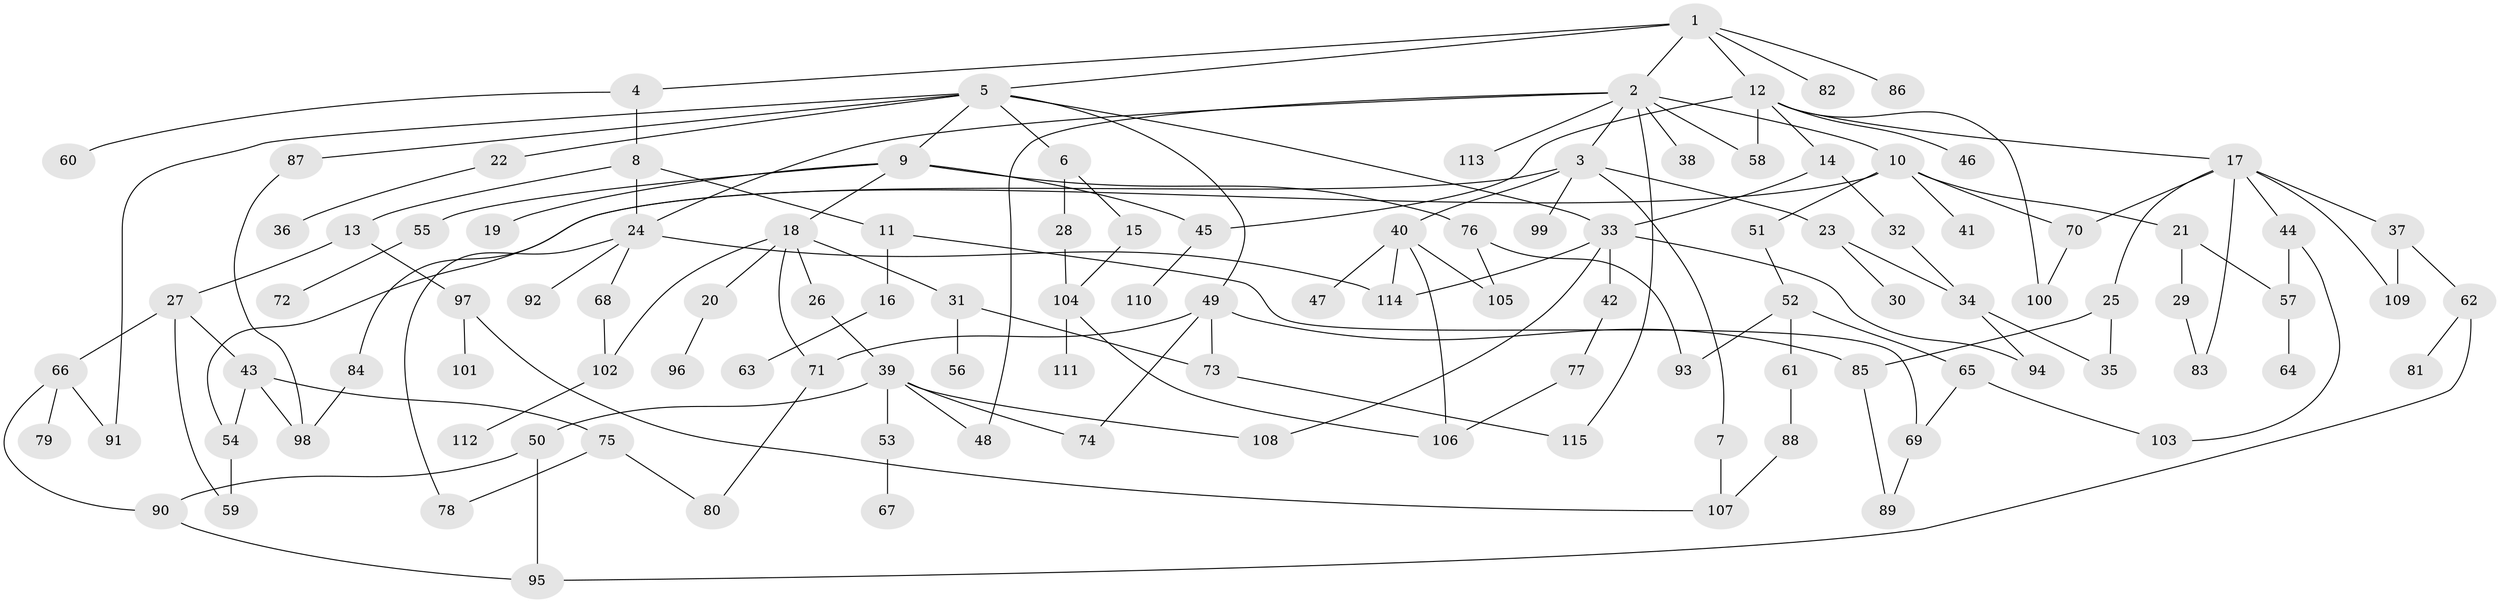 // coarse degree distribution, {4: 0.08571428571428572, 3: 0.2714285714285714, 8: 0.02857142857142857, 5: 0.08571428571428572, 2: 0.32857142857142857, 7: 0.02857142857142857, 1: 0.12857142857142856, 6: 0.04285714285714286}
// Generated by graph-tools (version 1.1) at 2025/36/03/04/25 23:36:09]
// undirected, 115 vertices, 156 edges
graph export_dot {
  node [color=gray90,style=filled];
  1;
  2;
  3;
  4;
  5;
  6;
  7;
  8;
  9;
  10;
  11;
  12;
  13;
  14;
  15;
  16;
  17;
  18;
  19;
  20;
  21;
  22;
  23;
  24;
  25;
  26;
  27;
  28;
  29;
  30;
  31;
  32;
  33;
  34;
  35;
  36;
  37;
  38;
  39;
  40;
  41;
  42;
  43;
  44;
  45;
  46;
  47;
  48;
  49;
  50;
  51;
  52;
  53;
  54;
  55;
  56;
  57;
  58;
  59;
  60;
  61;
  62;
  63;
  64;
  65;
  66;
  67;
  68;
  69;
  70;
  71;
  72;
  73;
  74;
  75;
  76;
  77;
  78;
  79;
  80;
  81;
  82;
  83;
  84;
  85;
  86;
  87;
  88;
  89;
  90;
  91;
  92;
  93;
  94;
  95;
  96;
  97;
  98;
  99;
  100;
  101;
  102;
  103;
  104;
  105;
  106;
  107;
  108;
  109;
  110;
  111;
  112;
  113;
  114;
  115;
  1 -- 2;
  1 -- 4;
  1 -- 5;
  1 -- 12;
  1 -- 82;
  1 -- 86;
  2 -- 3;
  2 -- 10;
  2 -- 38;
  2 -- 58;
  2 -- 113;
  2 -- 48;
  2 -- 115;
  2 -- 24;
  3 -- 7;
  3 -- 23;
  3 -- 40;
  3 -- 84;
  3 -- 99;
  4 -- 8;
  4 -- 60;
  5 -- 6;
  5 -- 9;
  5 -- 22;
  5 -- 49;
  5 -- 87;
  5 -- 91;
  5 -- 33;
  6 -- 15;
  6 -- 28;
  7 -- 107;
  8 -- 11;
  8 -- 13;
  8 -- 24;
  9 -- 18;
  9 -- 19;
  9 -- 55;
  9 -- 76;
  9 -- 45;
  10 -- 21;
  10 -- 41;
  10 -- 51;
  10 -- 54;
  10 -- 70;
  11 -- 16;
  11 -- 69;
  12 -- 14;
  12 -- 17;
  12 -- 45;
  12 -- 46;
  12 -- 58;
  12 -- 100;
  13 -- 27;
  13 -- 97;
  14 -- 32;
  14 -- 33;
  15 -- 104;
  16 -- 63;
  17 -- 25;
  17 -- 37;
  17 -- 44;
  17 -- 70;
  17 -- 83;
  17 -- 109;
  18 -- 20;
  18 -- 26;
  18 -- 31;
  18 -- 71;
  18 -- 102;
  20 -- 96;
  21 -- 29;
  21 -- 57;
  22 -- 36;
  23 -- 30;
  23 -- 34;
  24 -- 68;
  24 -- 78;
  24 -- 92;
  24 -- 114;
  25 -- 35;
  25 -- 85;
  26 -- 39;
  27 -- 43;
  27 -- 59;
  27 -- 66;
  28 -- 104;
  29 -- 83;
  31 -- 56;
  31 -- 73;
  32 -- 34;
  33 -- 42;
  33 -- 94;
  33 -- 108;
  33 -- 114;
  34 -- 35;
  34 -- 94;
  37 -- 62;
  37 -- 109;
  39 -- 48;
  39 -- 50;
  39 -- 53;
  39 -- 74;
  39 -- 108;
  40 -- 47;
  40 -- 106;
  40 -- 114;
  40 -- 105;
  42 -- 77;
  43 -- 54;
  43 -- 75;
  43 -- 98;
  44 -- 57;
  44 -- 103;
  45 -- 110;
  49 -- 74;
  49 -- 85;
  49 -- 71;
  49 -- 73;
  50 -- 95;
  50 -- 90;
  51 -- 52;
  52 -- 61;
  52 -- 65;
  52 -- 93;
  53 -- 67;
  54 -- 59;
  55 -- 72;
  57 -- 64;
  61 -- 88;
  62 -- 81;
  62 -- 95;
  65 -- 103;
  65 -- 69;
  66 -- 79;
  66 -- 90;
  66 -- 91;
  68 -- 102;
  69 -- 89;
  70 -- 100;
  71 -- 80;
  73 -- 115;
  75 -- 80;
  75 -- 78;
  76 -- 93;
  76 -- 105;
  77 -- 106;
  84 -- 98;
  85 -- 89;
  87 -- 98;
  88 -- 107;
  90 -- 95;
  97 -- 101;
  97 -- 107;
  102 -- 112;
  104 -- 111;
  104 -- 106;
}
